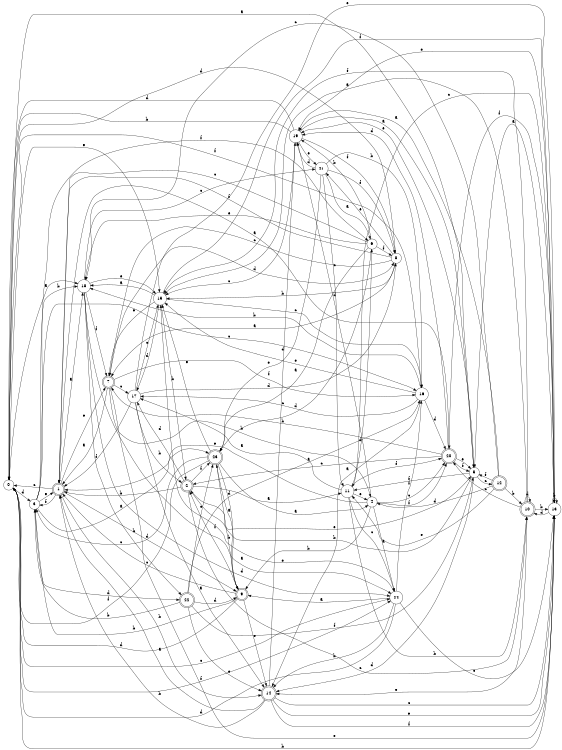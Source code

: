 digraph n20_9 {
__start0 [label="" shape="none"];

rankdir=LR;
size="8,5";

s0 [style="filled", color="black", fillcolor="white" shape="circle", label="0"];
s1 [style="rounded,filled", color="black", fillcolor="white" shape="doublecircle", label="1"];
s2 [style="rounded,filled", color="black", fillcolor="white" shape="doublecircle", label="2"];
s3 [style="filled", color="black", fillcolor="white" shape="circle", label="3"];
s4 [style="filled", color="black", fillcolor="white" shape="circle", label="4"];
s5 [style="filled", color="black", fillcolor="white" shape="circle", label="5"];
s6 [style="filled", color="black", fillcolor="white" shape="circle", label="6"];
s7 [style="rounded,filled", color="black", fillcolor="white" shape="doublecircle", label="7"];
s8 [style="filled", color="black", fillcolor="white" shape="circle", label="8"];
s9 [style="rounded,filled", color="black", fillcolor="white" shape="doublecircle", label="9"];
s10 [style="rounded,filled", color="black", fillcolor="white" shape="doublecircle", label="10"];
s11 [style="filled", color="black", fillcolor="white" shape="circle", label="11"];
s12 [style="rounded,filled", color="black", fillcolor="white" shape="doublecircle", label="12"];
s13 [style="filled", color="black", fillcolor="white" shape="circle", label="13"];
s14 [style="rounded,filled", color="black", fillcolor="white" shape="doublecircle", label="14"];
s15 [style="filled", color="black", fillcolor="white" shape="circle", label="15"];
s16 [style="filled", color="black", fillcolor="white" shape="circle", label="16"];
s17 [style="filled", color="black", fillcolor="white" shape="circle", label="17"];
s18 [style="filled", color="black", fillcolor="white" shape="circle", label="18"];
s19 [style="filled", color="black", fillcolor="white" shape="circle", label="19"];
s20 [style="rounded,filled", color="black", fillcolor="white" shape="doublecircle", label="20"];
s21 [style="filled", color="black", fillcolor="white" shape="circle", label="21"];
s22 [style="rounded,filled", color="black", fillcolor="white" shape="doublecircle", label="22"];
s23 [style="rounded,filled", color="black", fillcolor="white" shape="doublecircle", label="23"];
s24 [style="filled", color="black", fillcolor="white" shape="circle", label="24"];
s0 -> s18 [label="a"];
s0 -> s13 [label="b"];
s0 -> s24 [label="c"];
s0 -> s3 [label="d"];
s0 -> s15 [label="e"];
s0 -> s24 [label="f"];
s1 -> s18 [label="a"];
s1 -> s14 [label="b"];
s1 -> s0 [label="c"];
s1 -> s9 [label="d"];
s1 -> s7 [label="e"];
s1 -> s3 [label="f"];
s2 -> s11 [label="a"];
s2 -> s1 [label="b"];
s2 -> s10 [label="c"];
s2 -> s17 [label="d"];
s2 -> s5 [label="e"];
s2 -> s23 [label="f"];
s3 -> s23 [label="a"];
s3 -> s18 [label="b"];
s3 -> s16 [label="c"];
s3 -> s22 [label="d"];
s3 -> s1 [label="e"];
s3 -> s6 [label="f"];
s4 -> s24 [label="a"];
s4 -> s9 [label="b"];
s4 -> s20 [label="c"];
s4 -> s19 [label="d"];
s4 -> s1 [label="e"];
s4 -> s20 [label="f"];
s5 -> s0 [label="a"];
s5 -> s2 [label="b"];
s5 -> s12 [label="c"];
s5 -> s14 [label="d"];
s5 -> s19 [label="e"];
s5 -> s11 [label="f"];
s6 -> s23 [label="a"];
s6 -> s19 [label="b"];
s6 -> s1 [label="c"];
s6 -> s23 [label="d"];
s6 -> s18 [label="e"];
s6 -> s8 [label="f"];
s7 -> s1 [label="a"];
s7 -> s4 [label="b"];
s7 -> s17 [label="c"];
s7 -> s8 [label="d"];
s7 -> s13 [label="e"];
s7 -> s16 [label="f"];
s8 -> s7 [label="a"];
s8 -> s15 [label="b"];
s8 -> s7 [label="c"];
s8 -> s0 [label="d"];
s8 -> s21 [label="e"];
s8 -> s1 [label="f"];
s9 -> s23 [label="a"];
s9 -> s3 [label="b"];
s9 -> s1 [label="c"];
s9 -> s0 [label="d"];
s9 -> s14 [label="e"];
s9 -> s2 [label="f"];
s10 -> s15 [label="a"];
s10 -> s13 [label="b"];
s10 -> s20 [label="c"];
s10 -> s10 [label="d"];
s10 -> s14 [label="e"];
s10 -> s15 [label="f"];
s11 -> s17 [label="a"];
s11 -> s10 [label="b"];
s11 -> s24 [label="c"];
s11 -> s6 [label="d"];
s11 -> s4 [label="e"];
s11 -> s20 [label="f"];
s12 -> s19 [label="a"];
s12 -> s10 [label="b"];
s12 -> s18 [label="c"];
s12 -> s4 [label="d"];
s12 -> s11 [label="e"];
s12 -> s5 [label="f"];
s13 -> s5 [label="a"];
s13 -> s13 [label="b"];
s13 -> s11 [label="c"];
s13 -> s10 [label="d"];
s13 -> s19 [label="e"];
s13 -> s20 [label="f"];
s14 -> s1 [label="a"];
s14 -> s1 [label="b"];
s14 -> s13 [label="c"];
s14 -> s19 [label="d"];
s14 -> s13 [label="e"];
s14 -> s13 [label="f"];
s15 -> s18 [label="a"];
s15 -> s2 [label="b"];
s15 -> s16 [label="c"];
s15 -> s17 [label="d"];
s15 -> s7 [label="e"];
s15 -> s13 [label="f"];
s16 -> s14 [label="a"];
s16 -> s18 [label="b"];
s16 -> s17 [label="c"];
s16 -> s20 [label="d"];
s16 -> s15 [label="e"];
s16 -> s0 [label="f"];
s17 -> s14 [label="a"];
s17 -> s2 [label="b"];
s17 -> s15 [label="c"];
s17 -> s8 [label="d"];
s17 -> s13 [label="e"];
s17 -> s1 [label="f"];
s18 -> s24 [label="a"];
s18 -> s22 [label="b"];
s18 -> s21 [label="c"];
s18 -> s24 [label="d"];
s18 -> s15 [label="e"];
s18 -> s7 [label="f"];
s19 -> s5 [label="a"];
s19 -> s0 [label="b"];
s19 -> s15 [label="c"];
s19 -> s0 [label="d"];
s19 -> s21 [label="e"];
s19 -> s8 [label="f"];
s20 -> s1 [label="a"];
s20 -> s7 [label="b"];
s20 -> s2 [label="c"];
s20 -> s19 [label="d"];
s20 -> s5 [label="e"];
s20 -> s5 [label="f"];
s21 -> s6 [label="a"];
s21 -> s16 [label="b"];
s21 -> s11 [label="c"];
s21 -> s19 [label="d"];
s21 -> s23 [label="e"];
s21 -> s8 [label="f"];
s22 -> s16 [label="a"];
s22 -> s3 [label="b"];
s22 -> s23 [label="c"];
s22 -> s9 [label="d"];
s22 -> s14 [label="e"];
s22 -> s5 [label="f"];
s23 -> s4 [label="a"];
s23 -> s9 [label="b"];
s23 -> s3 [label="c"];
s23 -> s9 [label="d"];
s23 -> s15 [label="e"];
s23 -> s0 [label="f"];
s24 -> s9 [label="a"];
s24 -> s14 [label="b"];
s24 -> s13 [label="c"];
s24 -> s0 [label="d"];
s24 -> s15 [label="e"];
s24 -> s16 [label="f"];

}